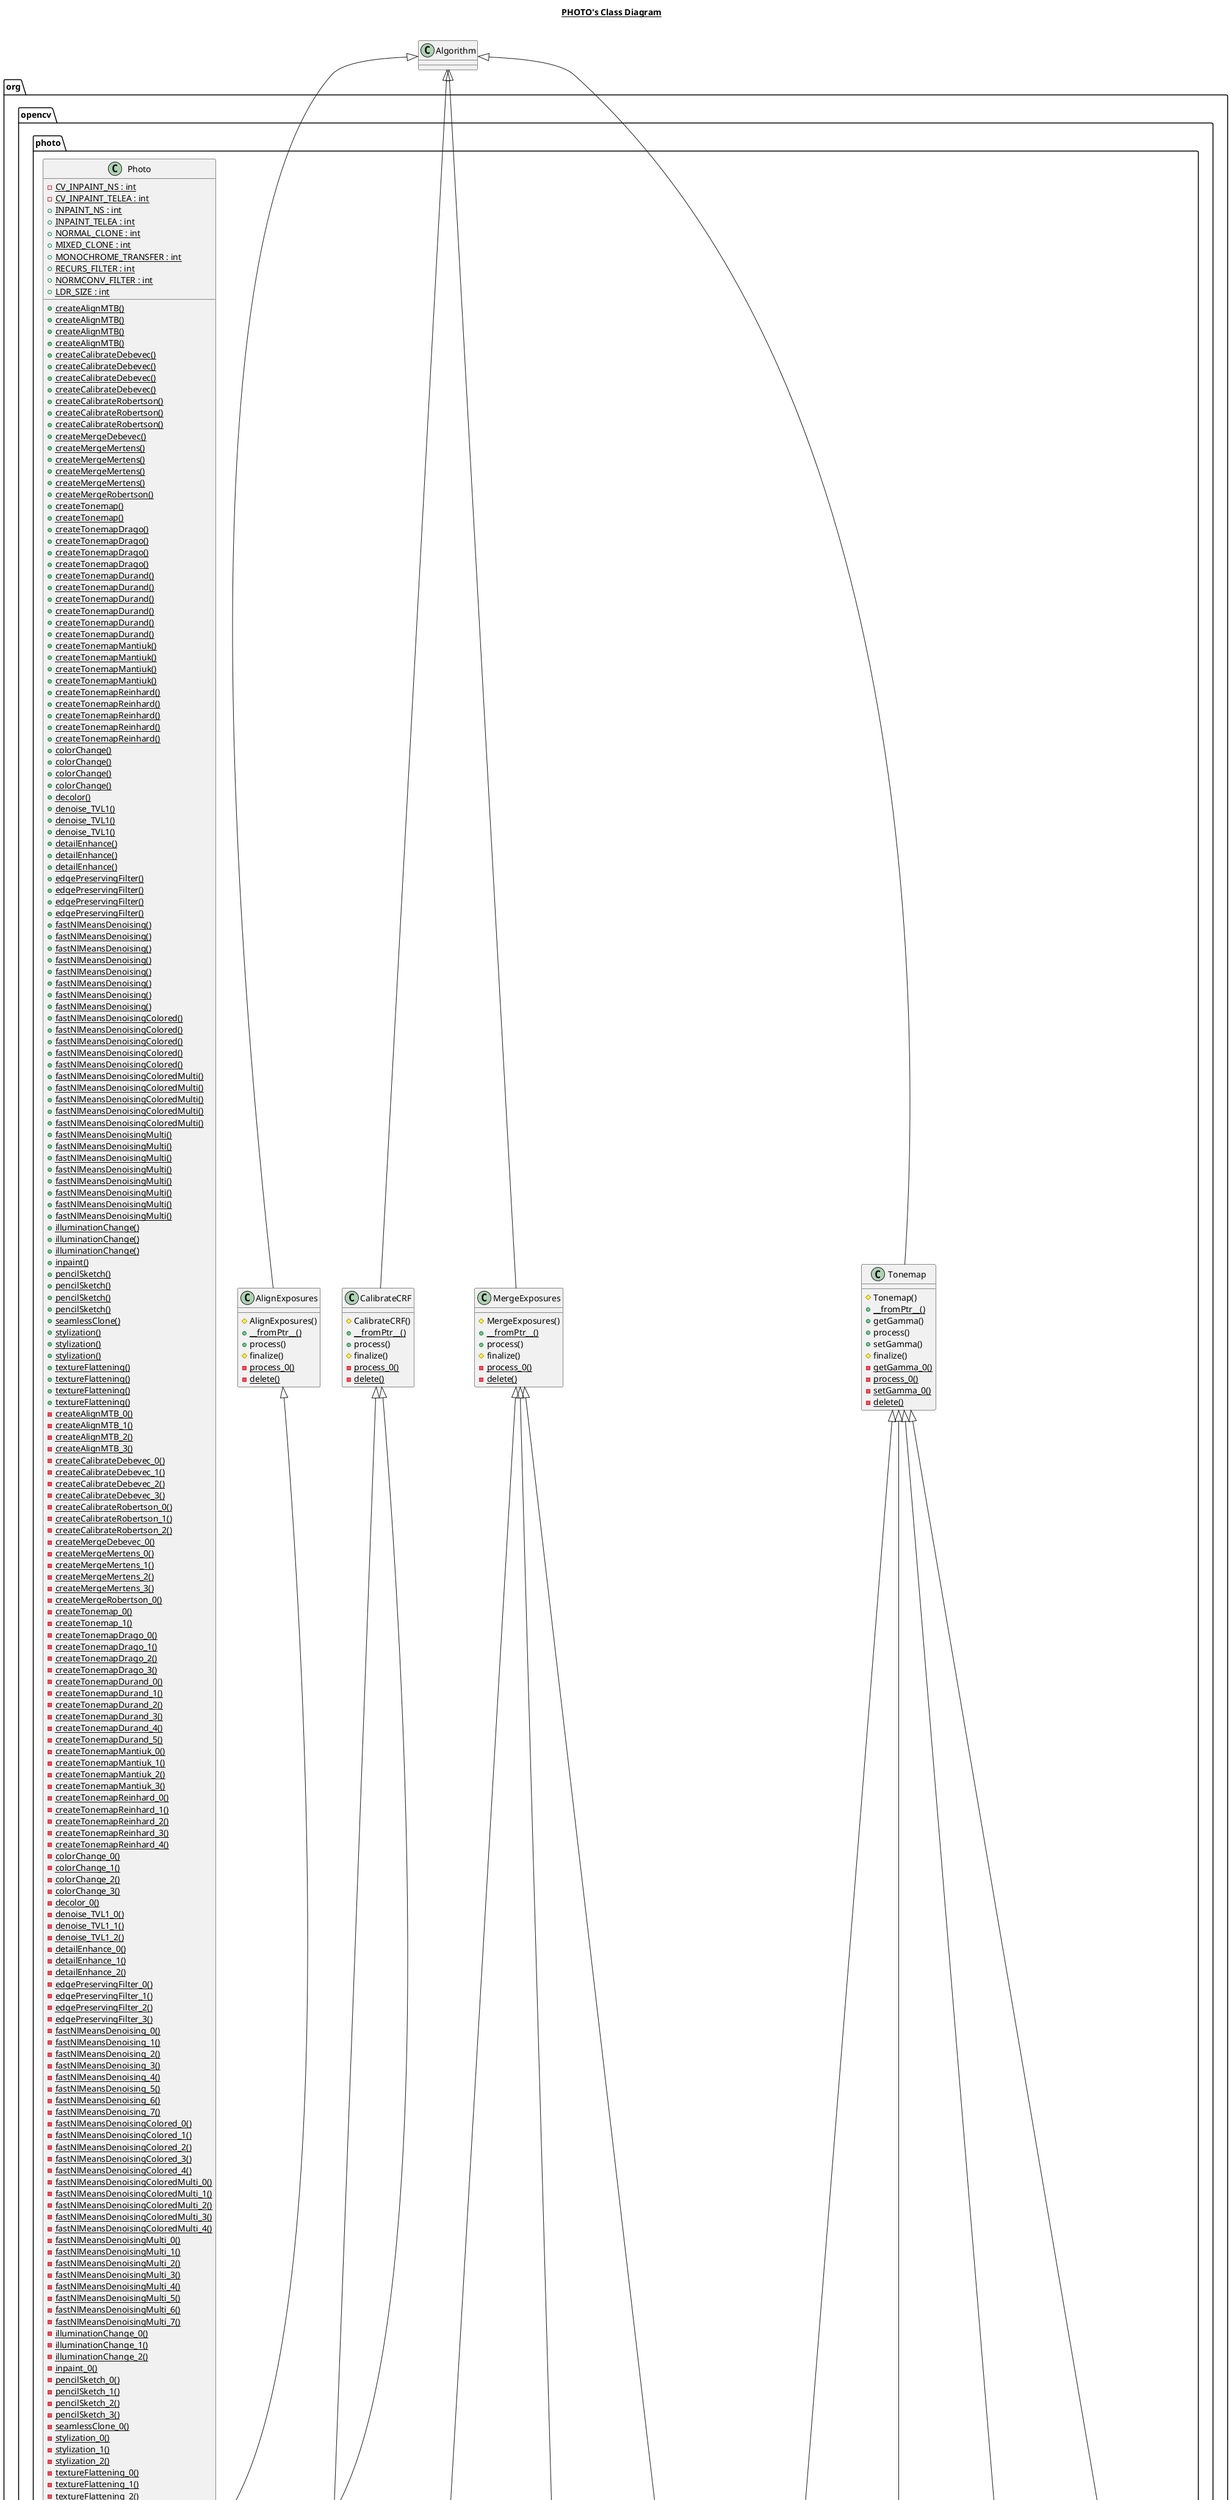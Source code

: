 @startuml

title __PHOTO's Class Diagram__\n

  package org.opencv {
    package org.opencv.photo {
      class AlignExposures {
          # AlignExposures()
          {static} + __fromPtr__()
          + process()
          # finalize()
          {static} - process_0()
          {static} - delete()
      }
    }
  }
  

  package org.opencv {
    package org.opencv.photo {
      class AlignMTB {
          # AlignMTB()
          {static} + __fromPtr__()
          + calculateShift()
          + getCut()
          + getExcludeRange()
          + getMaxBits()
          + computeBitmaps()
          + process()
          + process()
          + setCut()
          + setExcludeRange()
          + setMaxBits()
          + shiftMat()
          # finalize()
          {static} - calculateShift_0()
          {static} - getCut_0()
          {static} - getExcludeRange_0()
          {static} - getMaxBits_0()
          {static} - computeBitmaps_0()
          {static} - process_0()
          {static} - process_1()
          {static} - setCut_0()
          {static} - setExcludeRange_0()
          {static} - setMaxBits_0()
          {static} - shiftMat_0()
          {static} - delete()
      }
    }
  }
  

  package org.opencv {
    package org.opencv.photo {
      class CalibrateCRF {
          # CalibrateCRF()
          {static} + __fromPtr__()
          + process()
          # finalize()
          {static} - process_0()
          {static} - delete()
      }
    }
  }
  

  package org.opencv {
    package org.opencv.photo {
      class CalibrateDebevec {
          # CalibrateDebevec()
          {static} + __fromPtr__()
          + getRandom()
          + getLambda()
          + getSamples()
          + setLambda()
          + setRandom()
          + setSamples()
          # finalize()
          {static} - getRandom_0()
          {static} - getLambda_0()
          {static} - getSamples_0()
          {static} - setLambda_0()
          {static} - setRandom_0()
          {static} - setSamples_0()
          {static} - delete()
      }
    }
  }
  

  package org.opencv {
    package org.opencv.photo {
      class CalibrateRobertson {
          # CalibrateRobertson()
          {static} + __fromPtr__()
          + getRadiance()
          + getThreshold()
          + getMaxIter()
          + setMaxIter()
          + setThreshold()
          # finalize()
          {static} - getRadiance_0()
          {static} - getThreshold_0()
          {static} - getMaxIter_0()
          {static} - setMaxIter_0()
          {static} - setThreshold_0()
          {static} - delete()
      }
    }
  }
  

  package org.opencv {
    package org.opencv.photo {
      class MergeDebevec {
          # MergeDebevec()
          {static} + __fromPtr__()
          + process()
          + process()
          # finalize()
          {static} - process_0()
          {static} - process_1()
          {static} - delete()
      }
    }
  }
  

  package org.opencv {
    package org.opencv.photo {
      class MergeExposures {
          # MergeExposures()
          {static} + __fromPtr__()
          + process()
          # finalize()
          {static} - process_0()
          {static} - delete()
      }
    }
  }
  

  package org.opencv {
    package org.opencv.photo {
      class MergeMertens {
          # MergeMertens()
          {static} + __fromPtr__()
          + getContrastWeight()
          + getExposureWeight()
          + getSaturationWeight()
          + process()
          + process()
          + setContrastWeight()
          + setExposureWeight()
          + setSaturationWeight()
          # finalize()
          {static} - getContrastWeight_0()
          {static} - getExposureWeight_0()
          {static} - getSaturationWeight_0()
          {static} - process_0()
          {static} - process_1()
          {static} - setContrastWeight_0()
          {static} - setExposureWeight_0()
          {static} - setSaturationWeight_0()
          {static} - delete()
      }
    }
  }
  

  package org.opencv {
    package org.opencv.photo {
      class MergeRobertson {
          # MergeRobertson()
          {static} + __fromPtr__()
          + process()
          + process()
          # finalize()
          {static} - process_0()
          {static} - process_1()
          {static} - delete()
      }
    }
  }
  

  package org.opencv {
    package org.opencv.photo {
      class Photo {
          {static} - CV_INPAINT_NS : int
          {static} - CV_INPAINT_TELEA : int
          {static} + INPAINT_NS : int
          {static} + INPAINT_TELEA : int
          {static} + NORMAL_CLONE : int
          {static} + MIXED_CLONE : int
          {static} + MONOCHROME_TRANSFER : int
          {static} + RECURS_FILTER : int
          {static} + NORMCONV_FILTER : int
          {static} + LDR_SIZE : int
          {static} + createAlignMTB()
          {static} + createAlignMTB()
          {static} + createAlignMTB()
          {static} + createAlignMTB()
          {static} + createCalibrateDebevec()
          {static} + createCalibrateDebevec()
          {static} + createCalibrateDebevec()
          {static} + createCalibrateDebevec()
          {static} + createCalibrateRobertson()
          {static} + createCalibrateRobertson()
          {static} + createCalibrateRobertson()
          {static} + createMergeDebevec()
          {static} + createMergeMertens()
          {static} + createMergeMertens()
          {static} + createMergeMertens()
          {static} + createMergeMertens()
          {static} + createMergeRobertson()
          {static} + createTonemap()
          {static} + createTonemap()
          {static} + createTonemapDrago()
          {static} + createTonemapDrago()
          {static} + createTonemapDrago()
          {static} + createTonemapDrago()
          {static} + createTonemapDurand()
          {static} + createTonemapDurand()
          {static} + createTonemapDurand()
          {static} + createTonemapDurand()
          {static} + createTonemapDurand()
          {static} + createTonemapDurand()
          {static} + createTonemapMantiuk()
          {static} + createTonemapMantiuk()
          {static} + createTonemapMantiuk()
          {static} + createTonemapMantiuk()
          {static} + createTonemapReinhard()
          {static} + createTonemapReinhard()
          {static} + createTonemapReinhard()
          {static} + createTonemapReinhard()
          {static} + createTonemapReinhard()
          {static} + colorChange()
          {static} + colorChange()
          {static} + colorChange()
          {static} + colorChange()
          {static} + decolor()
          {static} + denoise_TVL1()
          {static} + denoise_TVL1()
          {static} + denoise_TVL1()
          {static} + detailEnhance()
          {static} + detailEnhance()
          {static} + detailEnhance()
          {static} + edgePreservingFilter()
          {static} + edgePreservingFilter()
          {static} + edgePreservingFilter()
          {static} + edgePreservingFilter()
          {static} + fastNlMeansDenoising()
          {static} + fastNlMeansDenoising()
          {static} + fastNlMeansDenoising()
          {static} + fastNlMeansDenoising()
          {static} + fastNlMeansDenoising()
          {static} + fastNlMeansDenoising()
          {static} + fastNlMeansDenoising()
          {static} + fastNlMeansDenoising()
          {static} + fastNlMeansDenoisingColored()
          {static} + fastNlMeansDenoisingColored()
          {static} + fastNlMeansDenoisingColored()
          {static} + fastNlMeansDenoisingColored()
          {static} + fastNlMeansDenoisingColored()
          {static} + fastNlMeansDenoisingColoredMulti()
          {static} + fastNlMeansDenoisingColoredMulti()
          {static} + fastNlMeansDenoisingColoredMulti()
          {static} + fastNlMeansDenoisingColoredMulti()
          {static} + fastNlMeansDenoisingColoredMulti()
          {static} + fastNlMeansDenoisingMulti()
          {static} + fastNlMeansDenoisingMulti()
          {static} + fastNlMeansDenoisingMulti()
          {static} + fastNlMeansDenoisingMulti()
          {static} + fastNlMeansDenoisingMulti()
          {static} + fastNlMeansDenoisingMulti()
          {static} + fastNlMeansDenoisingMulti()
          {static} + fastNlMeansDenoisingMulti()
          {static} + illuminationChange()
          {static} + illuminationChange()
          {static} + illuminationChange()
          {static} + inpaint()
          {static} + pencilSketch()
          {static} + pencilSketch()
          {static} + pencilSketch()
          {static} + pencilSketch()
          {static} + seamlessClone()
          {static} + stylization()
          {static} + stylization()
          {static} + stylization()
          {static} + textureFlattening()
          {static} + textureFlattening()
          {static} + textureFlattening()
          {static} + textureFlattening()
          {static} - createAlignMTB_0()
          {static} - createAlignMTB_1()
          {static} - createAlignMTB_2()
          {static} - createAlignMTB_3()
          {static} - createCalibrateDebevec_0()
          {static} - createCalibrateDebevec_1()
          {static} - createCalibrateDebevec_2()
          {static} - createCalibrateDebevec_3()
          {static} - createCalibrateRobertson_0()
          {static} - createCalibrateRobertson_1()
          {static} - createCalibrateRobertson_2()
          {static} - createMergeDebevec_0()
          {static} - createMergeMertens_0()
          {static} - createMergeMertens_1()
          {static} - createMergeMertens_2()
          {static} - createMergeMertens_3()
          {static} - createMergeRobertson_0()
          {static} - createTonemap_0()
          {static} - createTonemap_1()
          {static} - createTonemapDrago_0()
          {static} - createTonemapDrago_1()
          {static} - createTonemapDrago_2()
          {static} - createTonemapDrago_3()
          {static} - createTonemapDurand_0()
          {static} - createTonemapDurand_1()
          {static} - createTonemapDurand_2()
          {static} - createTonemapDurand_3()
          {static} - createTonemapDurand_4()
          {static} - createTonemapDurand_5()
          {static} - createTonemapMantiuk_0()
          {static} - createTonemapMantiuk_1()
          {static} - createTonemapMantiuk_2()
          {static} - createTonemapMantiuk_3()
          {static} - createTonemapReinhard_0()
          {static} - createTonemapReinhard_1()
          {static} - createTonemapReinhard_2()
          {static} - createTonemapReinhard_3()
          {static} - createTonemapReinhard_4()
          {static} - colorChange_0()
          {static} - colorChange_1()
          {static} - colorChange_2()
          {static} - colorChange_3()
          {static} - decolor_0()
          {static} - denoise_TVL1_0()
          {static} - denoise_TVL1_1()
          {static} - denoise_TVL1_2()
          {static} - detailEnhance_0()
          {static} - detailEnhance_1()
          {static} - detailEnhance_2()
          {static} - edgePreservingFilter_0()
          {static} - edgePreservingFilter_1()
          {static} - edgePreservingFilter_2()
          {static} - edgePreservingFilter_3()
          {static} - fastNlMeansDenoising_0()
          {static} - fastNlMeansDenoising_1()
          {static} - fastNlMeansDenoising_2()
          {static} - fastNlMeansDenoising_3()
          {static} - fastNlMeansDenoising_4()
          {static} - fastNlMeansDenoising_5()
          {static} - fastNlMeansDenoising_6()
          {static} - fastNlMeansDenoising_7()
          {static} - fastNlMeansDenoisingColored_0()
          {static} - fastNlMeansDenoisingColored_1()
          {static} - fastNlMeansDenoisingColored_2()
          {static} - fastNlMeansDenoisingColored_3()
          {static} - fastNlMeansDenoisingColored_4()
          {static} - fastNlMeansDenoisingColoredMulti_0()
          {static} - fastNlMeansDenoisingColoredMulti_1()
          {static} - fastNlMeansDenoisingColoredMulti_2()
          {static} - fastNlMeansDenoisingColoredMulti_3()
          {static} - fastNlMeansDenoisingColoredMulti_4()
          {static} - fastNlMeansDenoisingMulti_0()
          {static} - fastNlMeansDenoisingMulti_1()
          {static} - fastNlMeansDenoisingMulti_2()
          {static} - fastNlMeansDenoisingMulti_3()
          {static} - fastNlMeansDenoisingMulti_4()
          {static} - fastNlMeansDenoisingMulti_5()
          {static} - fastNlMeansDenoisingMulti_6()
          {static} - fastNlMeansDenoisingMulti_7()
          {static} - illuminationChange_0()
          {static} - illuminationChange_1()
          {static} - illuminationChange_2()
          {static} - inpaint_0()
          {static} - pencilSketch_0()
          {static} - pencilSketch_1()
          {static} - pencilSketch_2()
          {static} - pencilSketch_3()
          {static} - seamlessClone_0()
          {static} - stylization_0()
          {static} - stylization_1()
          {static} - stylization_2()
          {static} - textureFlattening_0()
          {static} - textureFlattening_1()
          {static} - textureFlattening_2()
          {static} - textureFlattening_3()
      }
    }
  }
  

  package org.opencv {
    package org.opencv.photo {
      class Tonemap {
          # Tonemap()
          {static} + __fromPtr__()
          + getGamma()
          + process()
          + setGamma()
          # finalize()
          {static} - getGamma_0()
          {static} - process_0()
          {static} - setGamma_0()
          {static} - delete()
      }
    }
  }
  

  package org.opencv {
    package org.opencv.photo {
      class TonemapDrago {
          # TonemapDrago()
          {static} + __fromPtr__()
          + getBias()
          + getSaturation()
          + setBias()
          + setSaturation()
          # finalize()
          {static} - getBias_0()
          {static} - getSaturation_0()
          {static} - setBias_0()
          {static} - setSaturation_0()
          {static} - delete()
      }
    }
  }
  

  package org.opencv {
    package org.opencv.photo {
      class TonemapDurand {
          # TonemapDurand()
          {static} + __fromPtr__()
          + getContrast()
          + getSaturation()
          + getSigmaColor()
          + getSigmaSpace()
          + setContrast()
          + setSaturation()
          + setSigmaColor()
          + setSigmaSpace()
          # finalize()
          {static} - getContrast_0()
          {static} - getSaturation_0()
          {static} - getSigmaColor_0()
          {static} - getSigmaSpace_0()
          {static} - setContrast_0()
          {static} - setSaturation_0()
          {static} - setSigmaColor_0()
          {static} - setSigmaSpace_0()
          {static} - delete()
      }
    }
  }
  

  package org.opencv {
    package org.opencv.photo {
      class TonemapMantiuk {
          # TonemapMantiuk()
          {static} + __fromPtr__()
          + getSaturation()
          + getScale()
          + setSaturation()
          + setScale()
          # finalize()
          {static} - getSaturation_0()
          {static} - getScale_0()
          {static} - setSaturation_0()
          {static} - setScale_0()
          {static} - delete()
      }
    }
  }
  

  package org.opencv {
    package org.opencv.photo {
      class TonemapReinhard {
          # TonemapReinhard()
          {static} + __fromPtr__()
          + getColorAdaptation()
          + getIntensity()
          + getLightAdaptation()
          + setColorAdaptation()
          + setIntensity()
          + setLightAdaptation()
          # finalize()
          {static} - getColorAdaptation_0()
          {static} - getIntensity_0()
          {static} - getLightAdaptation_0()
          {static} - setColorAdaptation_0()
          {static} - setIntensity_0()
          {static} - setLightAdaptation_0()
          {static} - delete()
      }
    }
  }
  

  AlignExposures -up-|> Algorithm
  AlignMTB -up-|> AlignExposures
  CalibrateCRF -up-|> Algorithm
  CalibrateDebevec -up-|> CalibrateCRF
  CalibrateRobertson -up-|> CalibrateCRF
  MergeDebevec -up-|> MergeExposures
  MergeExposures -up-|> Algorithm
  MergeMertens -up-|> MergeExposures
  MergeRobertson -up-|> MergeExposures
  Tonemap -up-|> Algorithm
  TonemapDrago -up-|> Tonemap
  TonemapDurand -up-|> Tonemap
  TonemapMantiuk -up-|> Tonemap
  TonemapReinhard -up-|> Tonemap


right footer


PlantUML diagram generated by SketchIt! (https://bitbucket.org/pmesmeur/sketch.it)
For more information about this tool, please contact philippe.mesmeur@gmail.com
endfooter

@enduml

